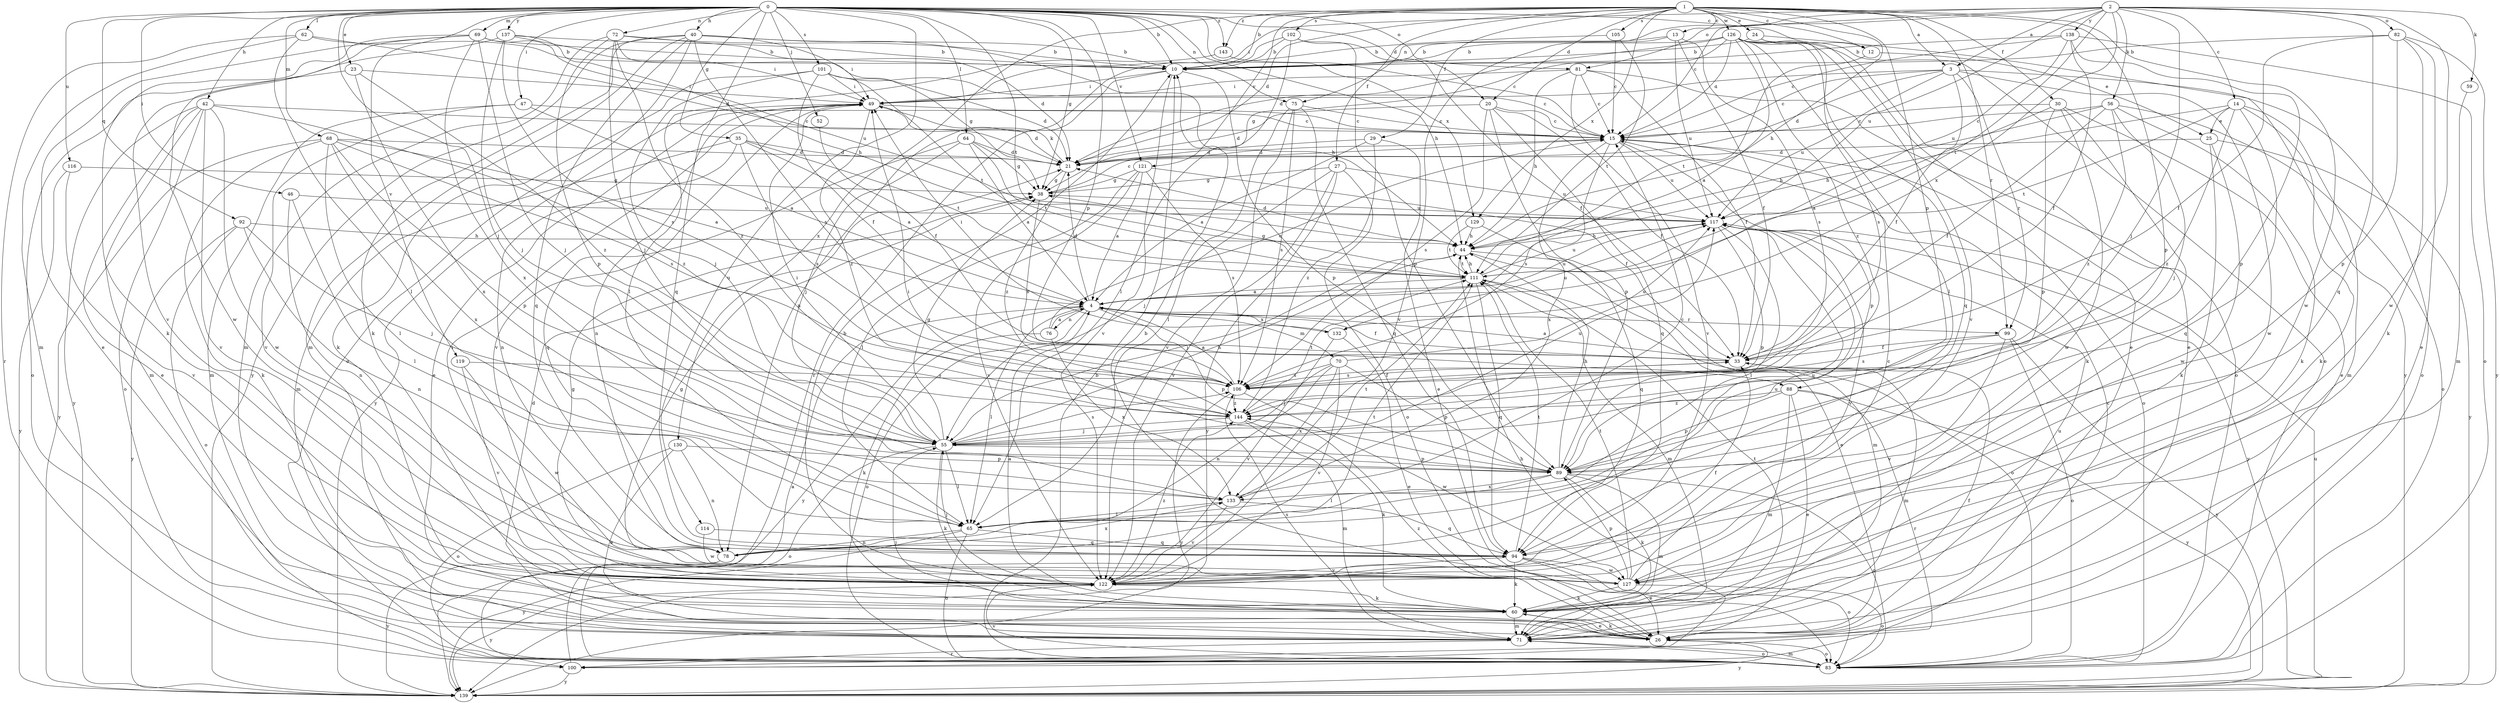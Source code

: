 strict digraph  {
0;
1;
2;
3;
4;
10;
12;
13;
14;
15;
20;
21;
23;
24;
25;
26;
27;
29;
30;
33;
35;
38;
40;
42;
44;
46;
47;
49;
52;
55;
56;
59;
60;
62;
64;
65;
68;
69;
70;
71;
72;
75;
76;
78;
81;
82;
83;
88;
89;
92;
94;
99;
100;
101;
102;
105;
106;
111;
114;
116;
117;
119;
121;
122;
126;
127;
129;
130;
132;
133;
137;
138;
139;
143;
144;
0 -> 10  [label=b];
0 -> 12  [label=c];
0 -> 20  [label=d];
0 -> 23  [label=e];
0 -> 35  [label=g];
0 -> 38  [label=g];
0 -> 40  [label=h];
0 -> 42  [label=h];
0 -> 44  [label=h];
0 -> 46  [label=i];
0 -> 47  [label=i];
0 -> 52  [label=j];
0 -> 55  [label=j];
0 -> 62  [label=l];
0 -> 64  [label=l];
0 -> 68  [label=m];
0 -> 69  [label=m];
0 -> 72  [label=n];
0 -> 75  [label=n];
0 -> 81  [label=o];
0 -> 88  [label=p];
0 -> 92  [label=q];
0 -> 94  [label=q];
0 -> 101  [label=s];
0 -> 111  [label=t];
0 -> 114  [label=u];
0 -> 116  [label=u];
0 -> 119  [label=v];
0 -> 121  [label=v];
0 -> 129  [label=x];
0 -> 137  [label=y];
0 -> 143  [label=z];
1 -> 3  [label=a];
1 -> 10  [label=b];
1 -> 12  [label=c];
1 -> 13  [label=c];
1 -> 20  [label=d];
1 -> 21  [label=d];
1 -> 24  [label=e];
1 -> 27  [label=f];
1 -> 29  [label=f];
1 -> 30  [label=f];
1 -> 44  [label=h];
1 -> 88  [label=p];
1 -> 89  [label=p];
1 -> 99  [label=r];
1 -> 102  [label=s];
1 -> 105  [label=s];
1 -> 121  [label=v];
1 -> 126  [label=w];
1 -> 127  [label=w];
1 -> 129  [label=x];
1 -> 130  [label=x];
1 -> 143  [label=z];
2 -> 3  [label=a];
2 -> 14  [label=c];
2 -> 15  [label=c];
2 -> 49  [label=i];
2 -> 55  [label=j];
2 -> 56  [label=k];
2 -> 59  [label=k];
2 -> 75  [label=n];
2 -> 81  [label=o];
2 -> 82  [label=o];
2 -> 94  [label=q];
2 -> 111  [label=t];
2 -> 117  [label=u];
2 -> 127  [label=w];
2 -> 132  [label=x];
2 -> 138  [label=y];
3 -> 15  [label=c];
3 -> 21  [label=d];
3 -> 33  [label=f];
3 -> 49  [label=i];
3 -> 83  [label=o];
3 -> 99  [label=r];
3 -> 117  [label=u];
3 -> 127  [label=w];
4 -> 21  [label=d];
4 -> 33  [label=f];
4 -> 65  [label=l];
4 -> 70  [label=m];
4 -> 76  [label=n];
4 -> 83  [label=o];
4 -> 89  [label=p];
4 -> 99  [label=r];
4 -> 117  [label=u];
4 -> 132  [label=x];
4 -> 139  [label=y];
10 -> 49  [label=i];
10 -> 89  [label=p];
10 -> 100  [label=r];
10 -> 122  [label=v];
12 -> 25  [label=e];
12 -> 111  [label=t];
13 -> 10  [label=b];
13 -> 33  [label=f];
13 -> 106  [label=s];
13 -> 117  [label=u];
13 -> 122  [label=v];
14 -> 25  [label=e];
14 -> 44  [label=h];
14 -> 60  [label=k];
14 -> 71  [label=m];
14 -> 94  [label=q];
14 -> 111  [label=t];
14 -> 144  [label=z];
15 -> 21  [label=d];
15 -> 83  [label=o];
15 -> 89  [label=p];
15 -> 106  [label=s];
15 -> 117  [label=u];
15 -> 133  [label=x];
20 -> 15  [label=c];
20 -> 21  [label=d];
20 -> 33  [label=f];
20 -> 89  [label=p];
20 -> 94  [label=q];
20 -> 106  [label=s];
21 -> 38  [label=g];
21 -> 144  [label=z];
21 -> 49  [label=k];
23 -> 49  [label=i];
23 -> 83  [label=o];
23 -> 133  [label=x];
23 -> 144  [label=z];
24 -> 10  [label=b];
24 -> 26  [label=e];
24 -> 106  [label=s];
24 -> 139  [label=y];
25 -> 21  [label=d];
25 -> 60  [label=k];
25 -> 127  [label=w];
25 -> 139  [label=y];
26 -> 55  [label=j];
26 -> 60  [label=k];
26 -> 83  [label=o];
26 -> 117  [label=u];
26 -> 139  [label=y];
26 -> 144  [label=z];
27 -> 38  [label=g];
27 -> 55  [label=j];
27 -> 83  [label=o];
27 -> 117  [label=u];
27 -> 122  [label=v];
27 -> 139  [label=y];
29 -> 4  [label=a];
29 -> 21  [label=d];
29 -> 26  [label=e];
29 -> 144  [label=z];
30 -> 4  [label=a];
30 -> 15  [label=c];
30 -> 26  [label=e];
30 -> 60  [label=k];
30 -> 89  [label=p];
30 -> 127  [label=w];
33 -> 4  [label=a];
33 -> 71  [label=m];
33 -> 106  [label=s];
35 -> 4  [label=a];
35 -> 21  [label=d];
35 -> 71  [label=m];
35 -> 78  [label=n];
35 -> 106  [label=s];
35 -> 111  [label=t];
38 -> 15  [label=c];
38 -> 106  [label=s];
38 -> 117  [label=u];
40 -> 10  [label=b];
40 -> 44  [label=h];
40 -> 49  [label=i];
40 -> 60  [label=k];
40 -> 71  [label=m];
40 -> 83  [label=o];
40 -> 94  [label=q];
40 -> 106  [label=s];
40 -> 139  [label=y];
42 -> 15  [label=c];
42 -> 26  [label=e];
42 -> 71  [label=m];
42 -> 83  [label=o];
42 -> 122  [label=v];
42 -> 127  [label=w];
42 -> 139  [label=y];
42 -> 144  [label=z];
44 -> 21  [label=d];
44 -> 26  [label=e];
44 -> 55  [label=j];
44 -> 71  [label=m];
44 -> 111  [label=t];
46 -> 65  [label=l];
46 -> 78  [label=n];
46 -> 117  [label=u];
47 -> 4  [label=a];
47 -> 15  [label=c];
47 -> 71  [label=m];
47 -> 122  [label=v];
49 -> 15  [label=c];
49 -> 21  [label=d];
49 -> 26  [label=e];
49 -> 78  [label=n];
49 -> 122  [label=v];
49 -> 139  [label=y];
49 -> 144  [label=z];
52 -> 33  [label=f];
55 -> 38  [label=g];
55 -> 44  [label=h];
55 -> 49  [label=i];
55 -> 60  [label=k];
55 -> 65  [label=l];
55 -> 83  [label=o];
55 -> 89  [label=p];
55 -> 106  [label=s];
55 -> 117  [label=u];
56 -> 15  [label=c];
56 -> 33  [label=f];
56 -> 44  [label=h];
56 -> 55  [label=j];
56 -> 60  [label=k];
56 -> 83  [label=o];
56 -> 144  [label=z];
59 -> 71  [label=m];
60 -> 4  [label=a];
60 -> 26  [label=e];
60 -> 71  [label=m];
62 -> 10  [label=b];
62 -> 21  [label=d];
62 -> 65  [label=l];
62 -> 71  [label=m];
62 -> 100  [label=r];
64 -> 4  [label=a];
64 -> 21  [label=d];
64 -> 38  [label=g];
64 -> 55  [label=j];
64 -> 94  [label=q];
64 -> 111  [label=t];
65 -> 78  [label=n];
65 -> 83  [label=o];
65 -> 94  [label=q];
65 -> 117  [label=u];
65 -> 139  [label=y];
68 -> 4  [label=a];
68 -> 21  [label=d];
68 -> 60  [label=k];
68 -> 65  [label=l];
68 -> 89  [label=p];
68 -> 106  [label=s];
68 -> 133  [label=x];
68 -> 139  [label=y];
69 -> 10  [label=b];
69 -> 26  [label=e];
69 -> 55  [label=j];
69 -> 60  [label=k];
69 -> 117  [label=u];
69 -> 127  [label=w];
69 -> 133  [label=x];
70 -> 55  [label=j];
70 -> 78  [label=n];
70 -> 89  [label=p];
70 -> 106  [label=s];
70 -> 117  [label=u];
70 -> 122  [label=v];
70 -> 133  [label=x];
71 -> 21  [label=d];
71 -> 33  [label=f];
71 -> 83  [label=o];
71 -> 100  [label=r];
71 -> 106  [label=s];
71 -> 111  [label=t];
72 -> 10  [label=b];
72 -> 21  [label=d];
72 -> 38  [label=g];
72 -> 55  [label=j];
72 -> 71  [label=m];
72 -> 89  [label=p];
72 -> 144  [label=z];
75 -> 15  [label=c];
75 -> 65  [label=l];
75 -> 94  [label=q];
75 -> 106  [label=s];
75 -> 122  [label=v];
76 -> 4  [label=a];
76 -> 15  [label=c];
76 -> 60  [label=k];
76 -> 133  [label=x];
78 -> 111  [label=t];
78 -> 117  [label=u];
78 -> 133  [label=x];
78 -> 139  [label=y];
81 -> 15  [label=c];
81 -> 33  [label=f];
81 -> 44  [label=h];
81 -> 49  [label=i];
81 -> 83  [label=o];
81 -> 122  [label=v];
82 -> 10  [label=b];
82 -> 26  [label=e];
82 -> 33  [label=f];
82 -> 60  [label=k];
82 -> 89  [label=p];
82 -> 139  [label=y];
83 -> 10  [label=b];
83 -> 71  [label=m];
83 -> 122  [label=v];
88 -> 26  [label=e];
88 -> 71  [label=m];
88 -> 89  [label=p];
88 -> 100  [label=r];
88 -> 139  [label=y];
88 -> 144  [label=z];
89 -> 44  [label=h];
89 -> 49  [label=i];
89 -> 60  [label=k];
89 -> 65  [label=l];
89 -> 71  [label=m];
89 -> 83  [label=o];
89 -> 133  [label=x];
92 -> 44  [label=h];
92 -> 55  [label=j];
92 -> 78  [label=n];
92 -> 83  [label=o];
92 -> 139  [label=y];
94 -> 26  [label=e];
94 -> 60  [label=k];
94 -> 83  [label=o];
94 -> 111  [label=t];
94 -> 122  [label=v];
94 -> 127  [label=w];
99 -> 33  [label=f];
99 -> 83  [label=o];
99 -> 106  [label=s];
99 -> 122  [label=v];
99 -> 139  [label=y];
100 -> 4  [label=a];
100 -> 15  [label=c];
100 -> 44  [label=h];
100 -> 139  [label=y];
101 -> 15  [label=c];
101 -> 21  [label=d];
101 -> 33  [label=f];
101 -> 49  [label=i];
101 -> 55  [label=j];
101 -> 60  [label=k];
101 -> 111  [label=t];
102 -> 10  [label=b];
102 -> 33  [label=f];
102 -> 65  [label=l];
102 -> 78  [label=n];
102 -> 89  [label=p];
105 -> 10  [label=b];
105 -> 15  [label=c];
105 -> 111  [label=t];
106 -> 4  [label=a];
106 -> 33  [label=f];
106 -> 127  [label=w];
106 -> 139  [label=y];
106 -> 144  [label=z];
111 -> 4  [label=a];
111 -> 38  [label=g];
111 -> 44  [label=h];
111 -> 71  [label=m];
111 -> 83  [label=o];
111 -> 94  [label=q];
111 -> 117  [label=u];
114 -> 94  [label=q];
114 -> 127  [label=w];
116 -> 38  [label=g];
116 -> 122  [label=v];
116 -> 139  [label=y];
117 -> 44  [label=h];
117 -> 65  [label=l];
117 -> 89  [label=p];
117 -> 122  [label=v];
117 -> 139  [label=y];
119 -> 106  [label=s];
119 -> 122  [label=v];
119 -> 127  [label=w];
121 -> 4  [label=a];
121 -> 33  [label=f];
121 -> 38  [label=g];
121 -> 65  [label=l];
121 -> 106  [label=s];
121 -> 122  [label=v];
122 -> 10  [label=b];
122 -> 33  [label=f];
122 -> 38  [label=g];
122 -> 49  [label=i];
122 -> 55  [label=j];
122 -> 60  [label=k];
122 -> 139  [label=y];
122 -> 144  [label=z];
126 -> 4  [label=a];
126 -> 10  [label=b];
126 -> 15  [label=c];
126 -> 21  [label=d];
126 -> 26  [label=e];
126 -> 38  [label=g];
126 -> 65  [label=l];
126 -> 83  [label=o];
126 -> 94  [label=q];
126 -> 122  [label=v];
126 -> 144  [label=z];
127 -> 10  [label=b];
127 -> 15  [label=c];
127 -> 38  [label=g];
127 -> 60  [label=k];
127 -> 83  [label=o];
127 -> 89  [label=p];
127 -> 111  [label=t];
129 -> 44  [label=h];
129 -> 94  [label=q];
129 -> 111  [label=t];
130 -> 26  [label=e];
130 -> 78  [label=n];
130 -> 83  [label=o];
130 -> 89  [label=p];
132 -> 26  [label=e];
132 -> 49  [label=i];
132 -> 117  [label=u];
132 -> 122  [label=v];
133 -> 15  [label=c];
133 -> 65  [label=l];
133 -> 94  [label=q];
133 -> 111  [label=t];
133 -> 122  [label=v];
137 -> 10  [label=b];
137 -> 44  [label=h];
137 -> 49  [label=i];
137 -> 55  [label=j];
137 -> 106  [label=s];
137 -> 122  [label=v];
138 -> 10  [label=b];
138 -> 15  [label=c];
138 -> 33  [label=f];
138 -> 83  [label=o];
138 -> 89  [label=p];
138 -> 117  [label=u];
139 -> 117  [label=u];
143 -> 15  [label=c];
143 -> 65  [label=l];
144 -> 55  [label=j];
144 -> 60  [label=k];
144 -> 71  [label=m];
144 -> 111  [label=t];
}
